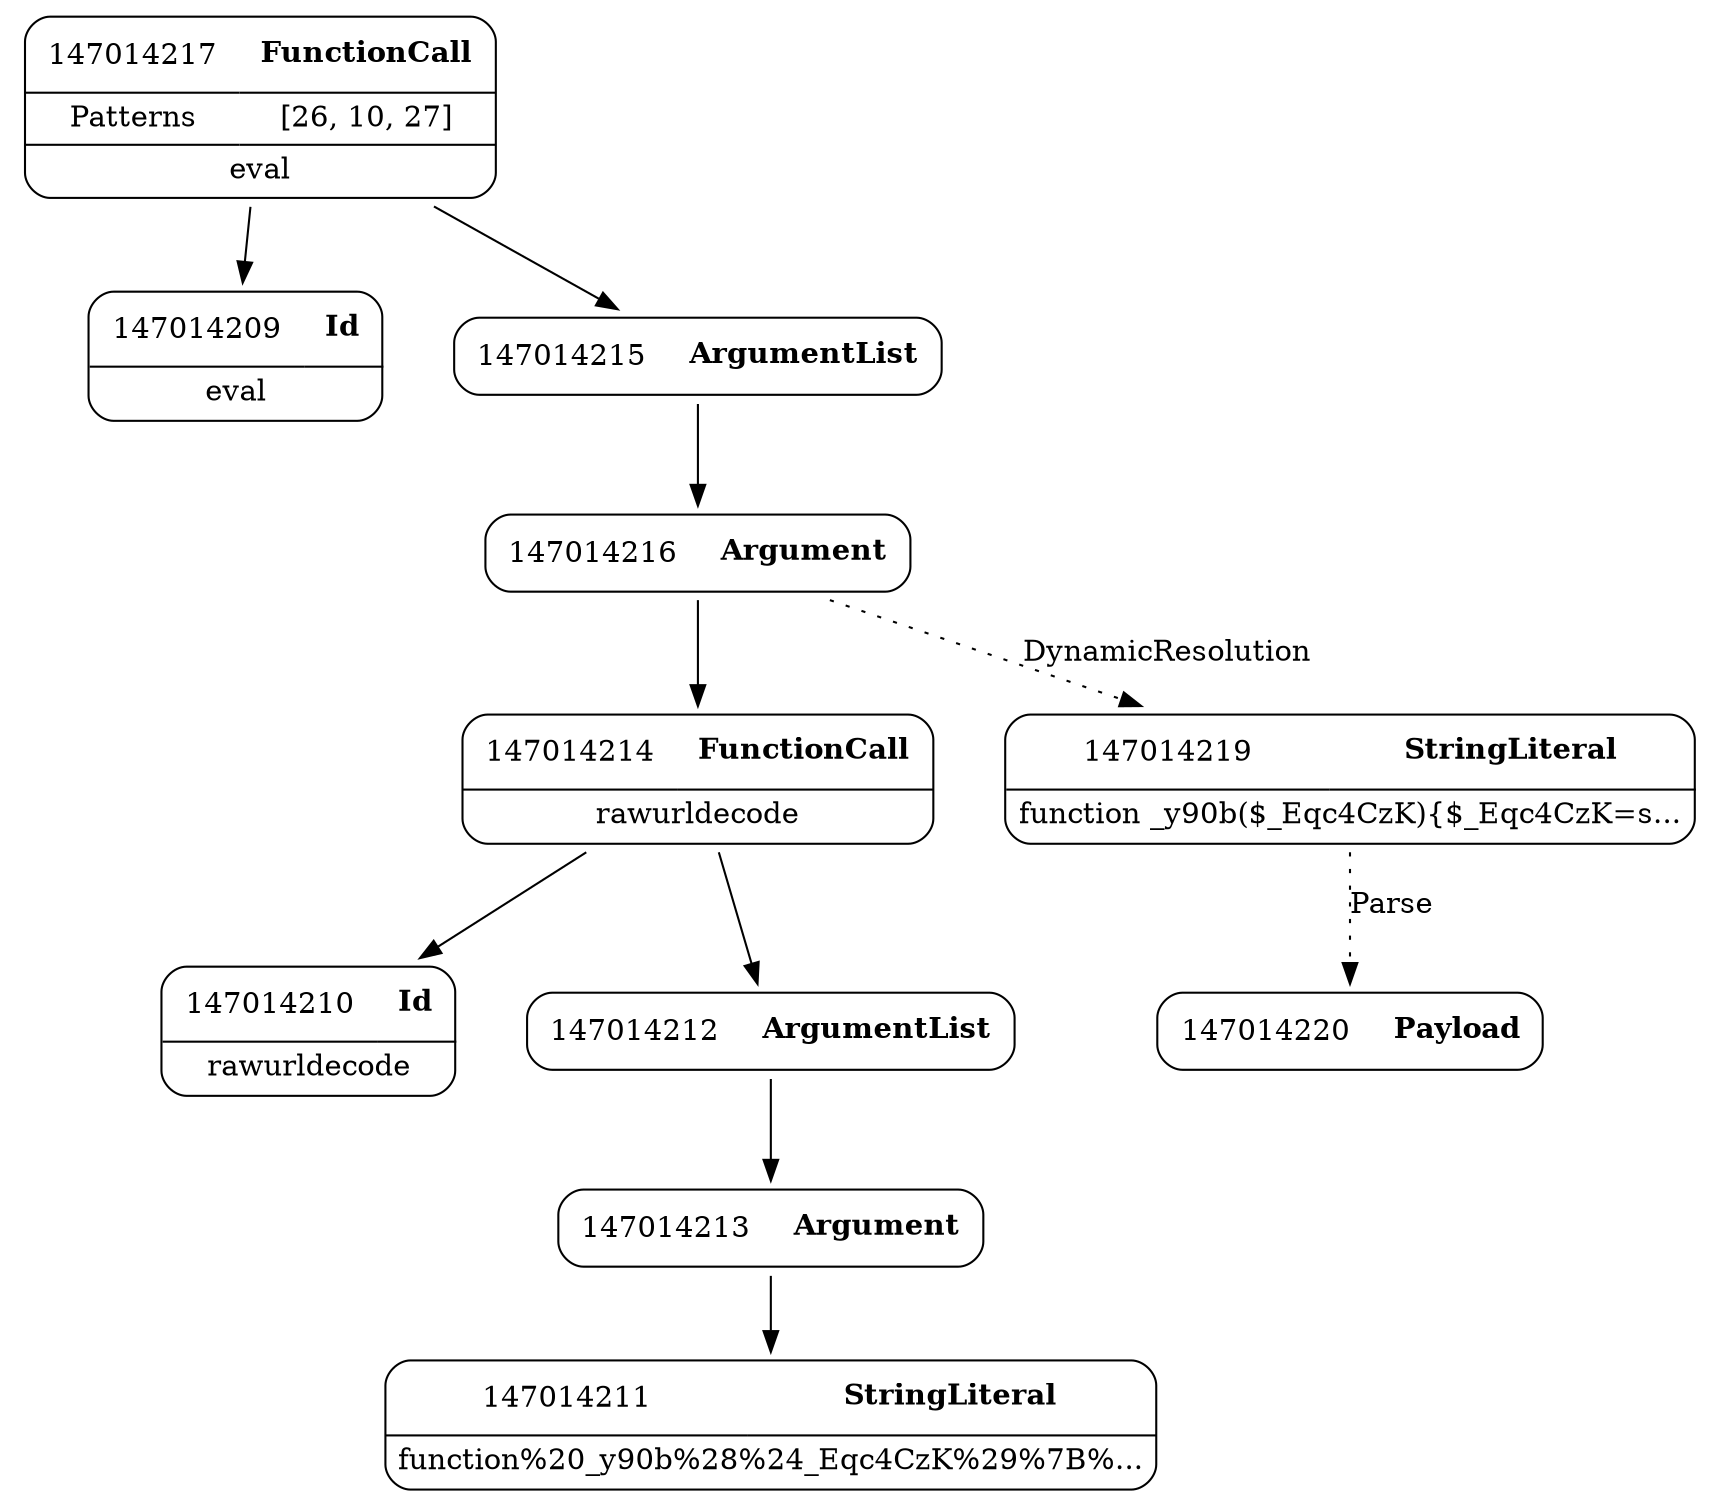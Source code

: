 digraph ast {
node [shape=none];
147014211 [label=<<TABLE border='1' cellspacing='0' cellpadding='10' style='rounded' ><TR><TD border='0'>147014211</TD><TD border='0'><B>StringLiteral</B></TD></TR><HR/><TR><TD border='0' cellpadding='5' colspan='2'>function%20_y90b%28%24_Eqc4CzK%29%7B%...</TD></TR></TABLE>>];
147014210 [label=<<TABLE border='1' cellspacing='0' cellpadding='10' style='rounded' ><TR><TD border='0'>147014210</TD><TD border='0'><B>Id</B></TD></TR><HR/><TR><TD border='0' cellpadding='5' colspan='2'>rawurldecode</TD></TR></TABLE>>];
147014209 [label=<<TABLE border='1' cellspacing='0' cellpadding='10' style='rounded' ><TR><TD border='0'>147014209</TD><TD border='0'><B>Id</B></TD></TR><HR/><TR><TD border='0' cellpadding='5' colspan='2'>eval</TD></TR></TABLE>>];
147014215 [label=<<TABLE border='1' cellspacing='0' cellpadding='10' style='rounded' ><TR><TD border='0'>147014215</TD><TD border='0'><B>ArgumentList</B></TD></TR></TABLE>>];
147014215 -> 147014216 [weight=2];
147014214 [label=<<TABLE border='1' cellspacing='0' cellpadding='10' style='rounded' ><TR><TD border='0'>147014214</TD><TD border='0'><B>FunctionCall</B></TD></TR><HR/><TR><TD border='0' cellpadding='5' colspan='2'>rawurldecode</TD></TR></TABLE>>];
147014214 -> 147014210 [weight=2];
147014214 -> 147014212 [weight=2];
147014213 [label=<<TABLE border='1' cellspacing='0' cellpadding='10' style='rounded' ><TR><TD border='0'>147014213</TD><TD border='0'><B>Argument</B></TD></TR></TABLE>>];
147014213 -> 147014211 [weight=2];
147014212 [label=<<TABLE border='1' cellspacing='0' cellpadding='10' style='rounded' ><TR><TD border='0'>147014212</TD><TD border='0'><B>ArgumentList</B></TD></TR></TABLE>>];
147014212 -> 147014213 [weight=2];
147014219 [label=<<TABLE border='1' cellspacing='0' cellpadding='10' style='rounded' ><TR><TD border='0'>147014219</TD><TD border='0'><B>StringLiteral</B></TD></TR><HR/><TR><TD border='0' cellpadding='5' colspan='2'>function _y90b($_Eqc4CzK){$_Eqc4CzK=s...</TD></TR></TABLE>>];
147014219 -> 147014220 [style=dotted,label=Parse];
147014217 [label=<<TABLE border='1' cellspacing='0' cellpadding='10' style='rounded' ><TR><TD border='0'>147014217</TD><TD border='0'><B>FunctionCall</B></TD></TR><HR/><TR><TD border='0' cellpadding='5'>Patterns</TD><TD border='0' cellpadding='5'>[26, 10, 27]</TD></TR><HR/><TR><TD border='0' cellpadding='5' colspan='2'>eval</TD></TR></TABLE>>];
147014217 -> 147014209 [weight=2];
147014217 -> 147014215 [weight=2];
147014216 [label=<<TABLE border='1' cellspacing='0' cellpadding='10' style='rounded' ><TR><TD border='0'>147014216</TD><TD border='0'><B>Argument</B></TD></TR></TABLE>>];
147014216 -> 147014214 [weight=2];
147014216 -> 147014219 [style=dotted,label=DynamicResolution];
147014220 [label=<<TABLE border='1' cellspacing='0' cellpadding='10' style='rounded' ><TR><TD border='0'>147014220</TD><TD border='0'><B>Payload</B></TD></TR></TABLE>>];
}

